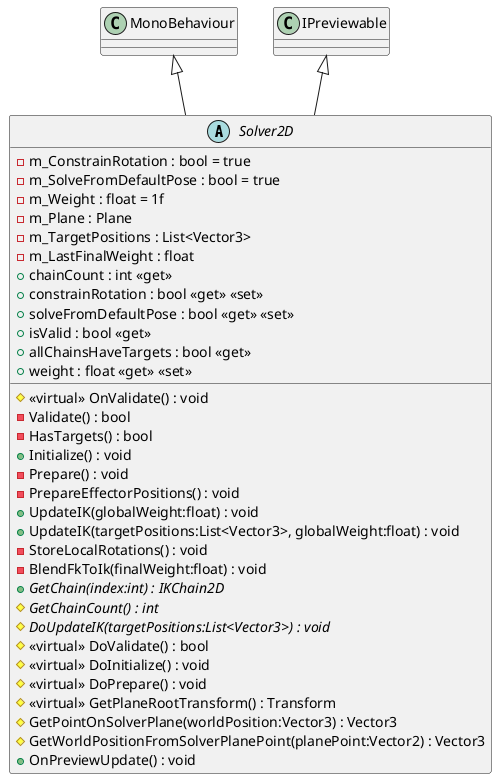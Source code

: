 @startuml
abstract class Solver2D {
    - m_ConstrainRotation : bool = true
    - m_SolveFromDefaultPose : bool = true
    - m_Weight : float = 1f
    - m_Plane : Plane
    - m_TargetPositions : List<Vector3>
    - m_LastFinalWeight : float
    + chainCount : int <<get>>
    + constrainRotation : bool <<get>> <<set>>
    + solveFromDefaultPose : bool <<get>> <<set>>
    + isValid : bool <<get>>
    + allChainsHaveTargets : bool <<get>>
    + weight : float <<get>> <<set>>
    # <<virtual>> OnValidate() : void
    - Validate() : bool
    - HasTargets() : bool
    + Initialize() : void
    - Prepare() : void
    - PrepareEffectorPositions() : void
    + UpdateIK(globalWeight:float) : void
    + UpdateIK(targetPositions:List<Vector3>, globalWeight:float) : void
    - StoreLocalRotations() : void
    - BlendFkToIk(finalWeight:float) : void
    + {abstract} GetChain(index:int) : IKChain2D
    # {abstract} GetChainCount() : int
    # {abstract} DoUpdateIK(targetPositions:List<Vector3>) : void
    # <<virtual>> DoValidate() : bool
    # <<virtual>> DoInitialize() : void
    # <<virtual>> DoPrepare() : void
    # <<virtual>> GetPlaneRootTransform() : Transform
    # GetPointOnSolverPlane(worldPosition:Vector3) : Vector3
    # GetWorldPositionFromSolverPlanePoint(planePoint:Vector2) : Vector3
    + OnPreviewUpdate() : void
}
MonoBehaviour <|-- Solver2D
IPreviewable <|-- Solver2D
@enduml
